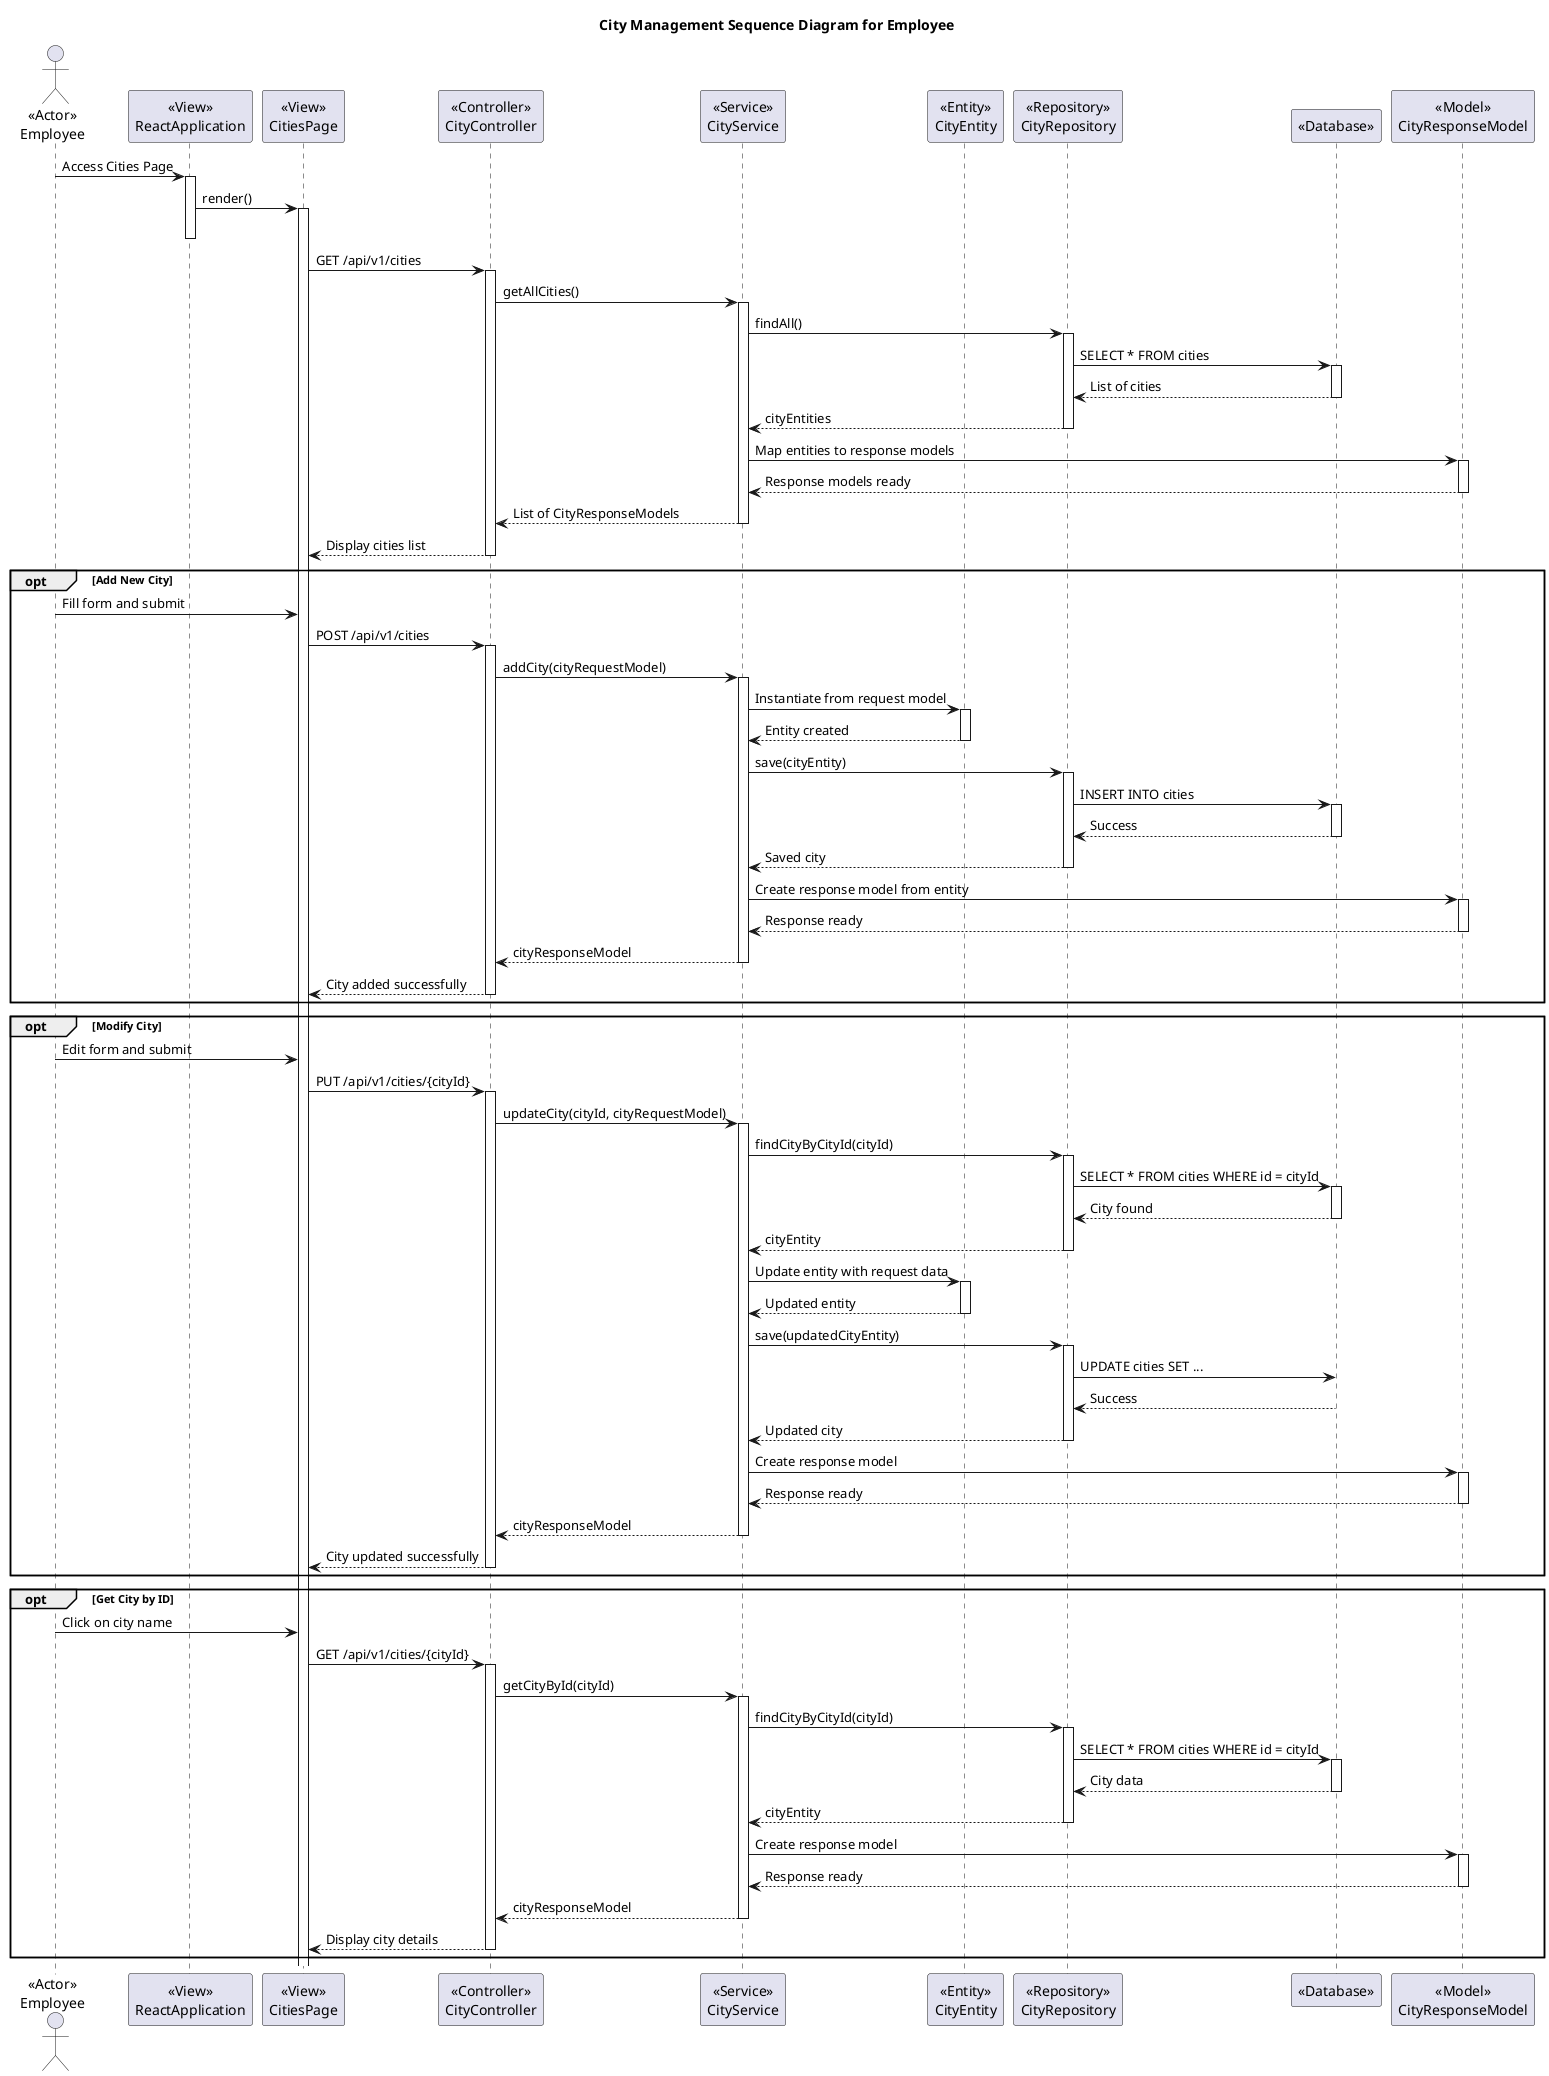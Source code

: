 @startuml
title City Management Sequence Diagram for Employee

actor Employee as "<<Actor>>\nEmployee"

participant ReactApplication as "<<View>>\nReactApplication"
participant CitiesPage as "<<View>>\nCitiesPage"
participant CityController as "<<Controller>>\nCityController"
participant CityService as "<<Service>>\nCityService"
participant CityEntity as "<<Entity>>\nCityEntity"
participant CityRepository as "<<Repository>>\nCityRepository"
participant Database as "<<Database>>"
participant CityResponseModel as "<<Model>>\nCityResponseModel"

Employee -> ReactApplication : Access Cities Page
activate ReactApplication

ReactApplication -> CitiesPage : render()
activate CitiesPage
deactivate ReactApplication

CitiesPage -> CityController : GET /api/v1/cities
activate CityController

CityController -> CityService : getAllCities()
activate CityService

CityService -> CityRepository : findAll()
activate CityRepository

CityRepository -> Database : SELECT * FROM cities
activate Database
Database --> CityRepository : List of cities
deactivate Database

CityRepository --> CityService : cityEntities
deactivate CityRepository

CityService -> CityResponseModel : Map entities to response models
activate CityResponseModel
CityResponseModel --> CityService : Response models ready
deactivate CityResponseModel

CityService --> CityController : List of CityResponseModels
deactivate CityService

CityController --> CitiesPage : Display cities list
deactivate CityController

opt Add New City
    Employee -> CitiesPage : Fill form and submit
    CitiesPage -> CityController : POST /api/v1/cities
    activate CityController

    CityController -> CityService : addCity(cityRequestModel)
    activate CityService

    CityService -> CityEntity : Instantiate from request model
    activate CityEntity
    CityEntity --> CityService : Entity created
    deactivate CityEntity

    CityService -> CityRepository : save(cityEntity)
    activate CityRepository
    CityRepository -> Database : INSERT INTO cities
    activate Database
    Database --> CityRepository : Success
    deactivate Database
    CityRepository --> CityService : Saved city
    deactivate CityRepository

    CityService -> CityResponseModel : Create response model from entity
    activate CityResponseModel
    CityResponseModel --> CityService : Response ready
    deactivate CityResponseModel

    CityService --> CityController : cityResponseModel
    deactivate CityService
    CityController --> CitiesPage : City added successfully
    deactivate CityController
end

opt Modify City
    Employee -> CitiesPage : Edit form and submit
    CitiesPage -> CityController : PUT /api/v1/cities/{cityId}
    activate CityController

    CityController -> CityService : updateCity(cityId, cityRequestModel)
    activate CityService

    CityService -> CityRepository : findCityByCityId(cityId)
    activate CityRepository
    CityRepository -> Database : SELECT * FROM cities WHERE id = cityId
    activate Database
    Database --> CityRepository : City found
    deactivate Database
    CityRepository --> CityService : cityEntity
    deactivate CityRepository

    CityService -> CityEntity : Update entity with request data
    activate CityEntity
    CityEntity --> CityService : Updated entity
    deactivate CityEntity

    CityService -> CityRepository : save(updatedCityEntity)
    activate CityRepository
    CityRepository -> Database : UPDATE cities SET ...
    Database --> CityRepository : Success
    deactivate Database
    CityRepository --> CityService : Updated city
    deactivate CityRepository

    CityService -> CityResponseModel : Create response model
    activate CityResponseModel
    CityResponseModel --> CityService : Response ready
    deactivate CityResponseModel

    CityService --> CityController : cityResponseModel
    deactivate CityService
    CityController --> CitiesPage : City updated successfully
    deactivate CityController
end

opt Get City by ID
    Employee -> CitiesPage : Click on city name
    CitiesPage -> CityController : GET /api/v1/cities/{cityId}
    activate CityController

    CityController -> CityService : getCityById(cityId)
    activate CityService

    CityService -> CityRepository : findCityByCityId(cityId)
    activate CityRepository
    CityRepository -> Database : SELECT * FROM cities WHERE id = cityId
    activate Database
    Database --> CityRepository : City data
    deactivate Database
    CityRepository --> CityService : cityEntity
    deactivate CityRepository

    CityService -> CityResponseModel : Create response model
    activate CityResponseModel
    CityResponseModel --> CityService : Response ready
    deactivate CityResponseModel

    CityService --> CityController : cityResponseModel
    deactivate CityService
    CityController --> CitiesPage : Display city details
    deactivate CityController
end

@enduml